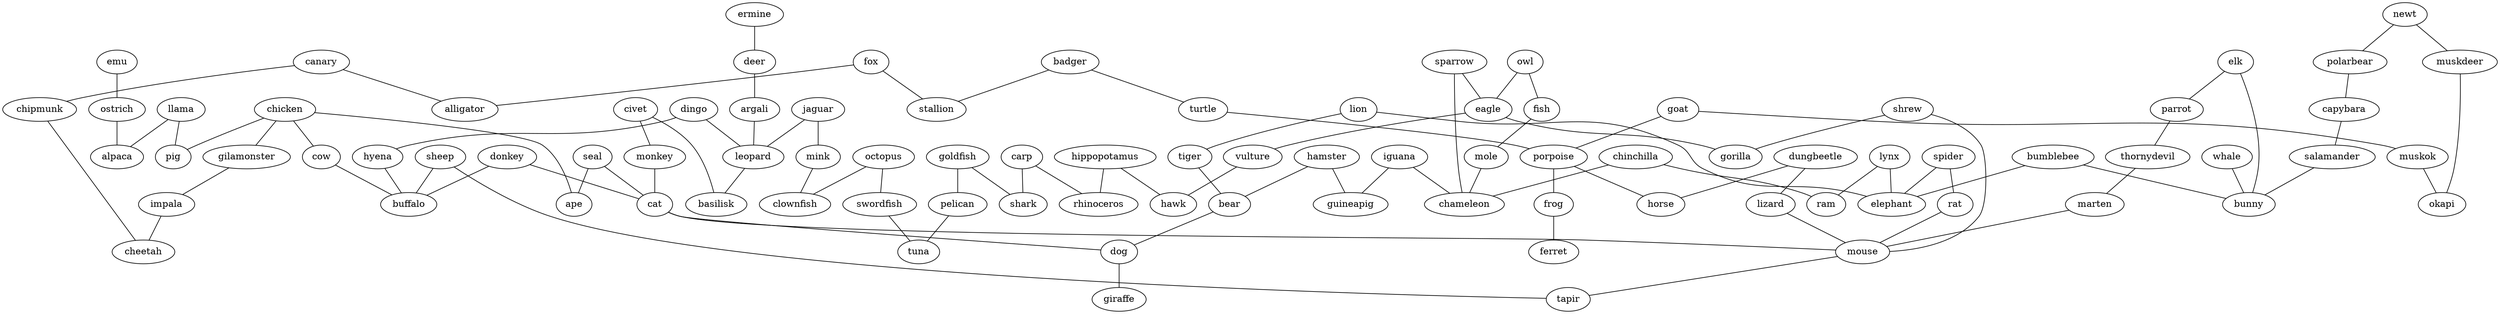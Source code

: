 strict graph G {
llama;
sparrow;
canary;
ermine;
chicken;
owl;
badger;
elk;
dungbeetle;
civet;
jaguar;
parrot;
dingo;
goat;
emu;
gilamonster;
turtle;
fish;
spider;
lion;
seal;
hippopotamus;
fox;
iguana;
eagle;
muskok;
carp;
stallion;
goldfish;
newt;
shrew;
cow;
thornydevil;
ostrich;
hamster;
octopus;
porpoise;
pelican;
donkey;
whale;
ape;
sheep;
horse;
alpaca;
monkey;
alligator;
bumblebee;
frog;
chinchilla;
polarbear;
marten;
tiger;
cat;
lizard;
lynx;
impala;
shark;
mink;
chipmunk;
ram;
deer;
pig;
rat;
mouse;
mole;
argali;
chameleon;
muskdeer;
rhinoceros;
guineapig;
capybara;
elephant;
cheetah;
salamander;
bunny;
swordfish;
tapir;
vulture;
leopard;
clownfish;
bear;
basilisk;
tuna;
hawk;
ferret;
dog;
hyena;
gorilla;
giraffe;
okapi;
buffalo;
llama -- alpaca  [weight=1];
llama -- pig  [weight=1];
sparrow -- eagle  [weight=1];
sparrow -- chameleon  [weight=1];
canary -- alligator  [weight=1];
canary -- chipmunk  [weight=1];
ermine -- deer  [weight=1];
chicken -- cow  [weight=1];
chicken -- pig  [weight=1];
chicken -- gilamonster  [weight=1];
chicken -- ape  [weight=1];
owl -- eagle  [weight=1];
owl -- fish  [weight=1];
badger -- turtle  [weight=1];
badger -- stallion  [weight=1];
elk -- bunny  [weight=1];
elk -- parrot  [weight=1];
dungbeetle -- horse  [weight=1];
dungbeetle -- lizard  [weight=1];
civet -- basilisk  [weight=1];
civet -- monkey  [weight=1];
jaguar -- mink  [weight=1];
jaguar -- leopard  [weight=1];
parrot -- thornydevil  [weight=1];
dingo -- hyena  [weight=1];
dingo -- leopard  [weight=1];
goat -- muskok  [weight=1];
goat -- porpoise  [weight=1];
emu -- ostrich  [weight=1];
gilamonster -- impala  [weight=1];
turtle -- porpoise  [weight=1];
fish -- mole  [weight=1];
spider -- rat  [weight=1];
spider -- elephant  [weight=1];
lion -- tiger  [weight=1];
lion -- elephant  [weight=1];
seal -- ape  [weight=1];
seal -- cat  [weight=1];
hippopotamus -- rhinoceros  [weight=1];
hippopotamus -- hawk  [weight=1];
fox -- alligator  [weight=1];
fox -- stallion  [weight=1];
iguana -- guineapig  [weight=1];
iguana -- chameleon  [weight=1];
eagle -- vulture  [weight=1];
eagle -- gorilla  [weight=1];
muskok -- okapi  [weight=1];
carp -- rhinoceros  [weight=1];
carp -- shark  [weight=1];
goldfish -- pelican  [weight=1];
goldfish -- shark  [weight=1];
newt -- muskdeer  [weight=1];
newt -- polarbear  [weight=1];
shrew -- gorilla  [weight=1];
shrew -- mouse  [weight=1];
cow -- buffalo  [weight=1];
thornydevil -- marten  [weight=1];
ostrich -- alpaca  [weight=1];
hamster -- guineapig  [weight=1];
hamster -- bear  [weight=1];
octopus -- clownfish  [weight=1];
octopus -- swordfish  [weight=1];
porpoise -- horse  [weight=1];
porpoise -- frog  [weight=1];
pelican -- tuna  [weight=1];
donkey -- buffalo  [weight=1];
donkey -- cat  [weight=1];
whale -- bunny  [weight=1];
sheep -- tapir  [weight=1];
sheep -- buffalo  [weight=1];
monkey -- cat  [weight=1];
bumblebee -- bunny  [weight=1];
bumblebee -- elephant  [weight=1];
frog -- ferret  [weight=1];
chinchilla -- ram  [weight=1];
chinchilla -- chameleon  [weight=1];
polarbear -- capybara  [weight=1];
marten -- mouse  [weight=1];
tiger -- bear  [weight=1];
cat -- dog  [weight=1];
cat -- mouse  [weight=1];
lizard -- mouse  [weight=1];
lynx -- ram  [weight=1];
lynx -- elephant  [weight=1];
impala -- cheetah  [weight=1];
mink -- clownfish  [weight=1];
chipmunk -- cheetah  [weight=1];
deer -- argali  [weight=1];
rat -- mouse  [weight=1];
mouse -- tapir  [weight=1];
mole -- chameleon  [weight=1];
argali -- leopard  [weight=1];
muskdeer -- okapi  [weight=1];
capybara -- salamander  [weight=1];
salamander -- bunny  [weight=1];
swordfish -- tuna  [weight=1];
vulture -- hawk  [weight=1];
leopard -- basilisk  [weight=1];
bear -- dog  [weight=1];
dog -- giraffe  [weight=1];
hyena -- buffalo  [weight=1];
}

